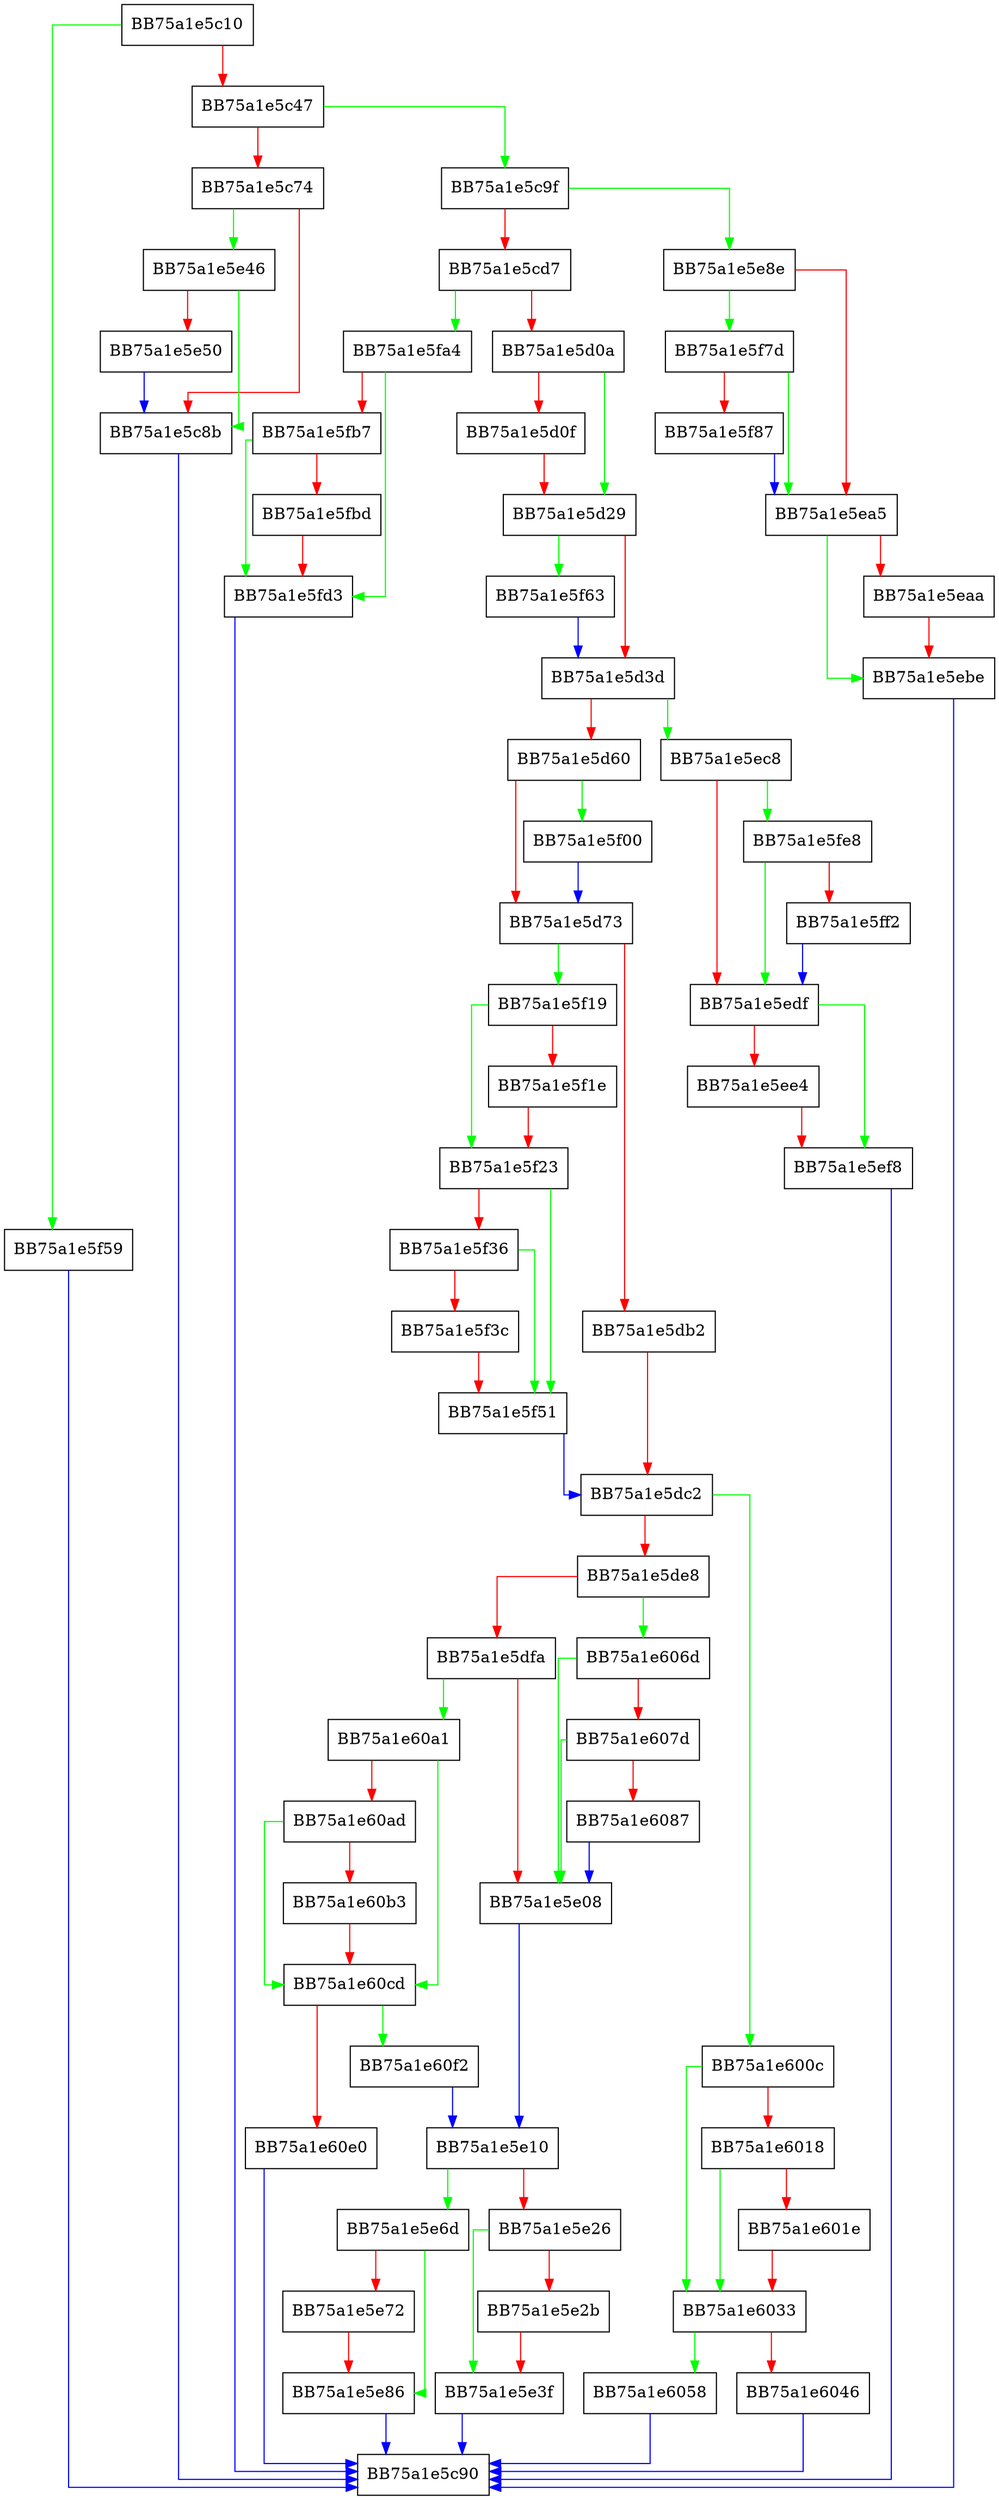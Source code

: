 digraph Validate {
  node [shape="box"];
  graph [splines=ortho];
  BB75a1e5c10 -> BB75a1e5f59 [color="green"];
  BB75a1e5c10 -> BB75a1e5c47 [color="red"];
  BB75a1e5c47 -> BB75a1e5c9f [color="green"];
  BB75a1e5c47 -> BB75a1e5c74 [color="red"];
  BB75a1e5c74 -> BB75a1e5e46 [color="green"];
  BB75a1e5c74 -> BB75a1e5c8b [color="red"];
  BB75a1e5c8b -> BB75a1e5c90 [color="blue"];
  BB75a1e5c9f -> BB75a1e5e8e [color="green"];
  BB75a1e5c9f -> BB75a1e5cd7 [color="red"];
  BB75a1e5cd7 -> BB75a1e5fa4 [color="green"];
  BB75a1e5cd7 -> BB75a1e5d0a [color="red"];
  BB75a1e5d0a -> BB75a1e5d29 [color="green"];
  BB75a1e5d0a -> BB75a1e5d0f [color="red"];
  BB75a1e5d0f -> BB75a1e5d29 [color="red"];
  BB75a1e5d29 -> BB75a1e5f63 [color="green"];
  BB75a1e5d29 -> BB75a1e5d3d [color="red"];
  BB75a1e5d3d -> BB75a1e5ec8 [color="green"];
  BB75a1e5d3d -> BB75a1e5d60 [color="red"];
  BB75a1e5d60 -> BB75a1e5f00 [color="green"];
  BB75a1e5d60 -> BB75a1e5d73 [color="red"];
  BB75a1e5d73 -> BB75a1e5f19 [color="green"];
  BB75a1e5d73 -> BB75a1e5db2 [color="red"];
  BB75a1e5db2 -> BB75a1e5dc2 [color="red"];
  BB75a1e5dc2 -> BB75a1e600c [color="green"];
  BB75a1e5dc2 -> BB75a1e5de8 [color="red"];
  BB75a1e5de8 -> BB75a1e606d [color="green"];
  BB75a1e5de8 -> BB75a1e5dfa [color="red"];
  BB75a1e5dfa -> BB75a1e60a1 [color="green"];
  BB75a1e5dfa -> BB75a1e5e08 [color="red"];
  BB75a1e5e08 -> BB75a1e5e10 [color="blue"];
  BB75a1e5e10 -> BB75a1e5e6d [color="green"];
  BB75a1e5e10 -> BB75a1e5e26 [color="red"];
  BB75a1e5e26 -> BB75a1e5e3f [color="green"];
  BB75a1e5e26 -> BB75a1e5e2b [color="red"];
  BB75a1e5e2b -> BB75a1e5e3f [color="red"];
  BB75a1e5e3f -> BB75a1e5c90 [color="blue"];
  BB75a1e5e46 -> BB75a1e5c8b [color="green"];
  BB75a1e5e46 -> BB75a1e5e50 [color="red"];
  BB75a1e5e50 -> BB75a1e5c8b [color="blue"];
  BB75a1e5e6d -> BB75a1e5e86 [color="green"];
  BB75a1e5e6d -> BB75a1e5e72 [color="red"];
  BB75a1e5e72 -> BB75a1e5e86 [color="red"];
  BB75a1e5e86 -> BB75a1e5c90 [color="blue"];
  BB75a1e5e8e -> BB75a1e5f7d [color="green"];
  BB75a1e5e8e -> BB75a1e5ea5 [color="red"];
  BB75a1e5ea5 -> BB75a1e5ebe [color="green"];
  BB75a1e5ea5 -> BB75a1e5eaa [color="red"];
  BB75a1e5eaa -> BB75a1e5ebe [color="red"];
  BB75a1e5ebe -> BB75a1e5c90 [color="blue"];
  BB75a1e5ec8 -> BB75a1e5fe8 [color="green"];
  BB75a1e5ec8 -> BB75a1e5edf [color="red"];
  BB75a1e5edf -> BB75a1e5ef8 [color="green"];
  BB75a1e5edf -> BB75a1e5ee4 [color="red"];
  BB75a1e5ee4 -> BB75a1e5ef8 [color="red"];
  BB75a1e5ef8 -> BB75a1e5c90 [color="blue"];
  BB75a1e5f00 -> BB75a1e5d73 [color="blue"];
  BB75a1e5f19 -> BB75a1e5f23 [color="green"];
  BB75a1e5f19 -> BB75a1e5f1e [color="red"];
  BB75a1e5f1e -> BB75a1e5f23 [color="red"];
  BB75a1e5f23 -> BB75a1e5f51 [color="green"];
  BB75a1e5f23 -> BB75a1e5f36 [color="red"];
  BB75a1e5f36 -> BB75a1e5f51 [color="green"];
  BB75a1e5f36 -> BB75a1e5f3c [color="red"];
  BB75a1e5f3c -> BB75a1e5f51 [color="red"];
  BB75a1e5f51 -> BB75a1e5dc2 [color="blue"];
  BB75a1e5f59 -> BB75a1e5c90 [color="blue"];
  BB75a1e5f63 -> BB75a1e5d3d [color="blue"];
  BB75a1e5f7d -> BB75a1e5ea5 [color="green"];
  BB75a1e5f7d -> BB75a1e5f87 [color="red"];
  BB75a1e5f87 -> BB75a1e5ea5 [color="blue"];
  BB75a1e5fa4 -> BB75a1e5fd3 [color="green"];
  BB75a1e5fa4 -> BB75a1e5fb7 [color="red"];
  BB75a1e5fb7 -> BB75a1e5fd3 [color="green"];
  BB75a1e5fb7 -> BB75a1e5fbd [color="red"];
  BB75a1e5fbd -> BB75a1e5fd3 [color="red"];
  BB75a1e5fd3 -> BB75a1e5c90 [color="blue"];
  BB75a1e5fe8 -> BB75a1e5edf [color="green"];
  BB75a1e5fe8 -> BB75a1e5ff2 [color="red"];
  BB75a1e5ff2 -> BB75a1e5edf [color="blue"];
  BB75a1e600c -> BB75a1e6033 [color="green"];
  BB75a1e600c -> BB75a1e6018 [color="red"];
  BB75a1e6018 -> BB75a1e6033 [color="green"];
  BB75a1e6018 -> BB75a1e601e [color="red"];
  BB75a1e601e -> BB75a1e6033 [color="red"];
  BB75a1e6033 -> BB75a1e6058 [color="green"];
  BB75a1e6033 -> BB75a1e6046 [color="red"];
  BB75a1e6046 -> BB75a1e5c90 [color="blue"];
  BB75a1e6058 -> BB75a1e5c90 [color="blue"];
  BB75a1e606d -> BB75a1e5e08 [color="green"];
  BB75a1e606d -> BB75a1e607d [color="red"];
  BB75a1e607d -> BB75a1e5e08 [color="green"];
  BB75a1e607d -> BB75a1e6087 [color="red"];
  BB75a1e6087 -> BB75a1e5e08 [color="blue"];
  BB75a1e60a1 -> BB75a1e60cd [color="green"];
  BB75a1e60a1 -> BB75a1e60ad [color="red"];
  BB75a1e60ad -> BB75a1e60cd [color="green"];
  BB75a1e60ad -> BB75a1e60b3 [color="red"];
  BB75a1e60b3 -> BB75a1e60cd [color="red"];
  BB75a1e60cd -> BB75a1e60f2 [color="green"];
  BB75a1e60cd -> BB75a1e60e0 [color="red"];
  BB75a1e60e0 -> BB75a1e5c90 [color="blue"];
  BB75a1e60f2 -> BB75a1e5e10 [color="blue"];
}